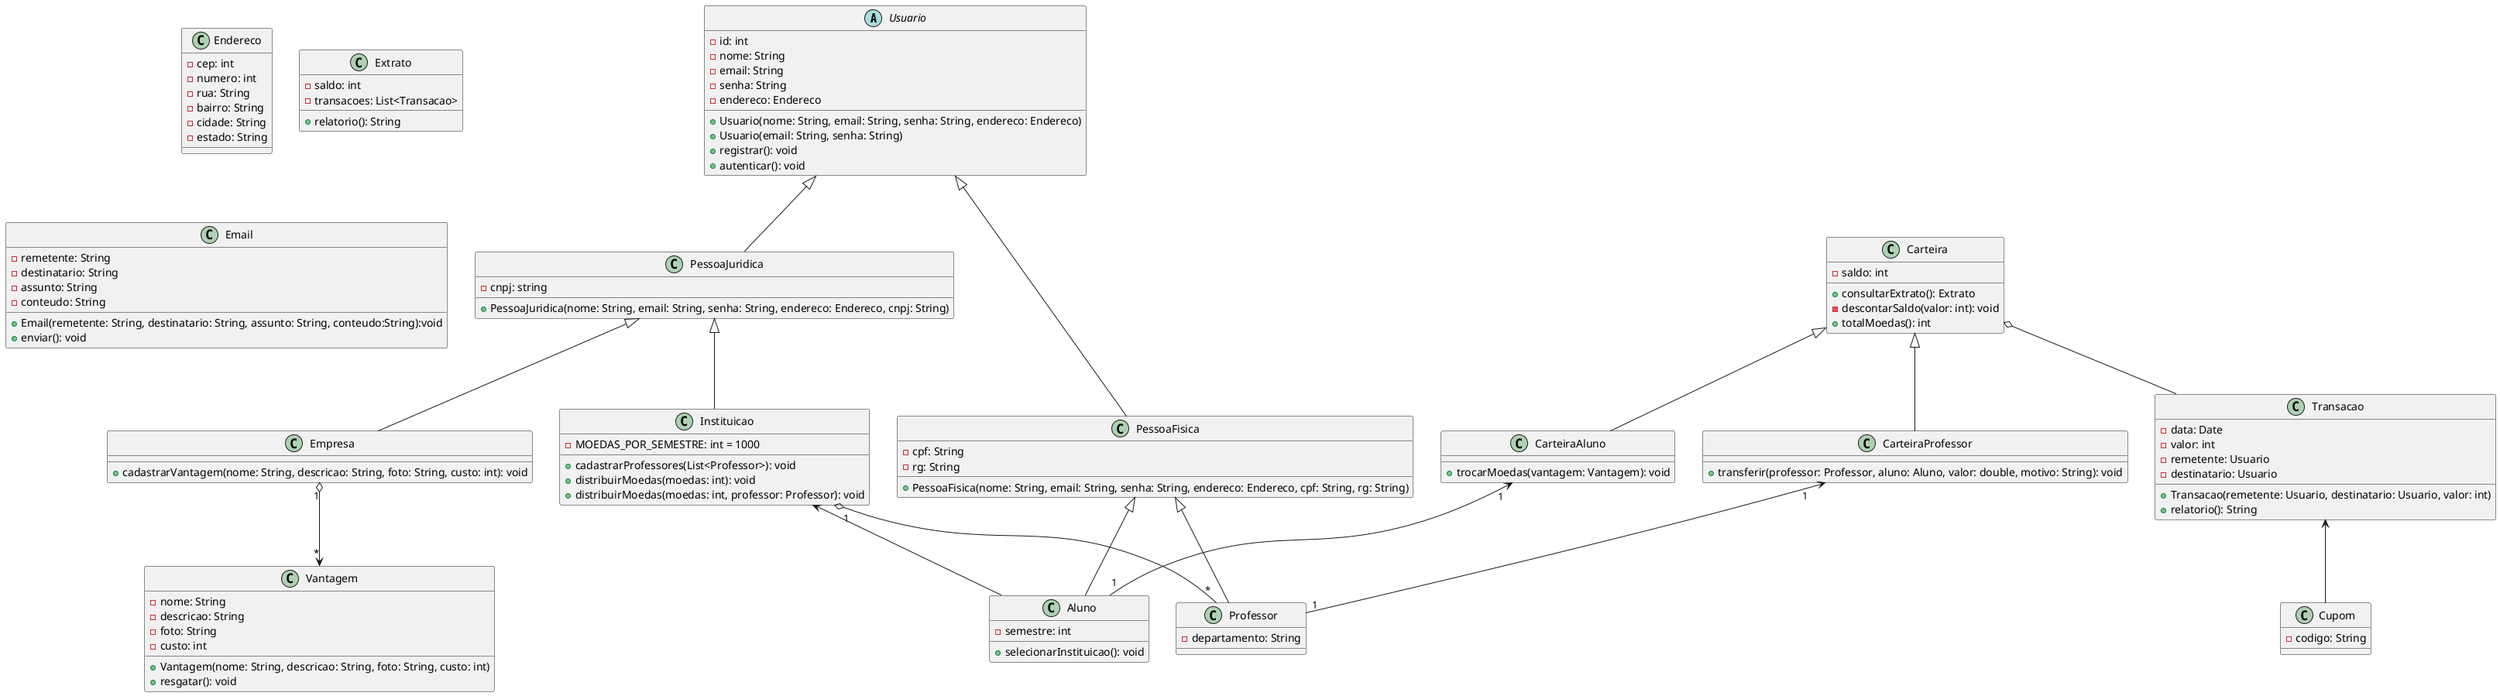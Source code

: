 @startuml Classe

abstract Usuario{
    - id: int
    - nome: String
    - email: String
    - senha: String
    - endereco: Endereco
    + Usuario(nome: String, email: String, senha: String, endereco: Endereco)
    + Usuario(email: String, senha: String)
    + registrar(): void
    + autenticar(): void
}

class PessoaFisica {
    - cpf: String
    - rg: String
    + PessoaFisica(nome: String, email: String, senha: String, endereco: Endereco, cpf: String, rg: String)
}

class PessoaJuridica {
    - cnpj: string
    + PessoaJuridica(nome: String, email: String, senha: String, endereco: Endereco, cnpj: String)
}

class Instituicao {
    - MOEDAS_POR_SEMESTRE: int = 1000
    + cadastrarProfessores(List<Professor>): void
    + distribuirMoedas(moedas: int): void
    + distribuirMoedas(moedas: int, professor: Professor): void
}

class Endereco {
    - cep: int
    - numero: int
    - rua: String
    - bairro: String
    - cidade: String
    - estado: String
}

class Aluno {
    - semestre: int
    + selecionarInstituicao(): void
}

class Professor {
    - departamento: String
}

class Empresa {
    + cadastrarVantagem(nome: String, descricao: String, foto: String, custo: int): void
}

class Transacao {
    - data: Date
    - valor: int
    - remetente: Usuario
    - destinatario: Usuario
    + Transacao(remetente: Usuario, destinatario: Usuario, valor: int)
    + relatorio(): String
}

class Extrato {
    - saldo: int
    - transacoes: List<Transacao>
    + relatorio(): String
}

class Vantagem {
    - nome: String
    - descricao: String
    - foto: String
    - custo: int
    + Vantagem(nome: String, descricao: String, foto: String, custo: int)
    + resgatar(): void
}

class Email {
    - remetente: String
    - destinatario: String
    - assunto: String
    - conteudo: String
    + Email(remetente: String, destinatario: String, assunto: String, conteudo:String):void
    + enviar(): void
}

class Carteira {
    - saldo: int
    + consultarExtrato(): Extrato
    - descontarSaldo(valor: int): void
    + totalMoedas(): int
}

class CarteiraAluno {
    + trocarMoedas(vantagem: Vantagem): void
}

class CarteiraProfessor{
    + transferir(professor: Professor, aluno: Aluno, valor: double, motivo: String): void
}

class Cupom {
    - codigo: String
}

'Relacionamento Usuario
Usuario <|-- PessoaFisica
Usuario <|-- PessoaJuridica

'Relacionamento PessoaFisica
PessoaFisica <|-- Aluno
PessoaFisica <|-- Professor

'Relacionamento PessoaJuridica
PessoaJuridica <|-- Empresa
PessoaJuridica <|-- Instituicao

'Relacionamento Instituicao
Instituicao "1" o-- "*" Professor
Instituicao <-- Aluno

'Relacionamento CarteiraAluno
CarteiraAluno "1" <-- "1" Aluno


'Relacionamento CarteiraProfessor
CarteiraProfessor "1" <-- "1" Professor

'Relacionamento Carteira
Carteira <|-- CarteiraProfessor
Carteira <|-- CarteiraAluno
Carteira  o--  Transacao

'Relacionamento Transacao
Transacao <-- Cupom

'Relacionamento Empresa
Empresa "1" o--> "*" Vantagem

@enduml